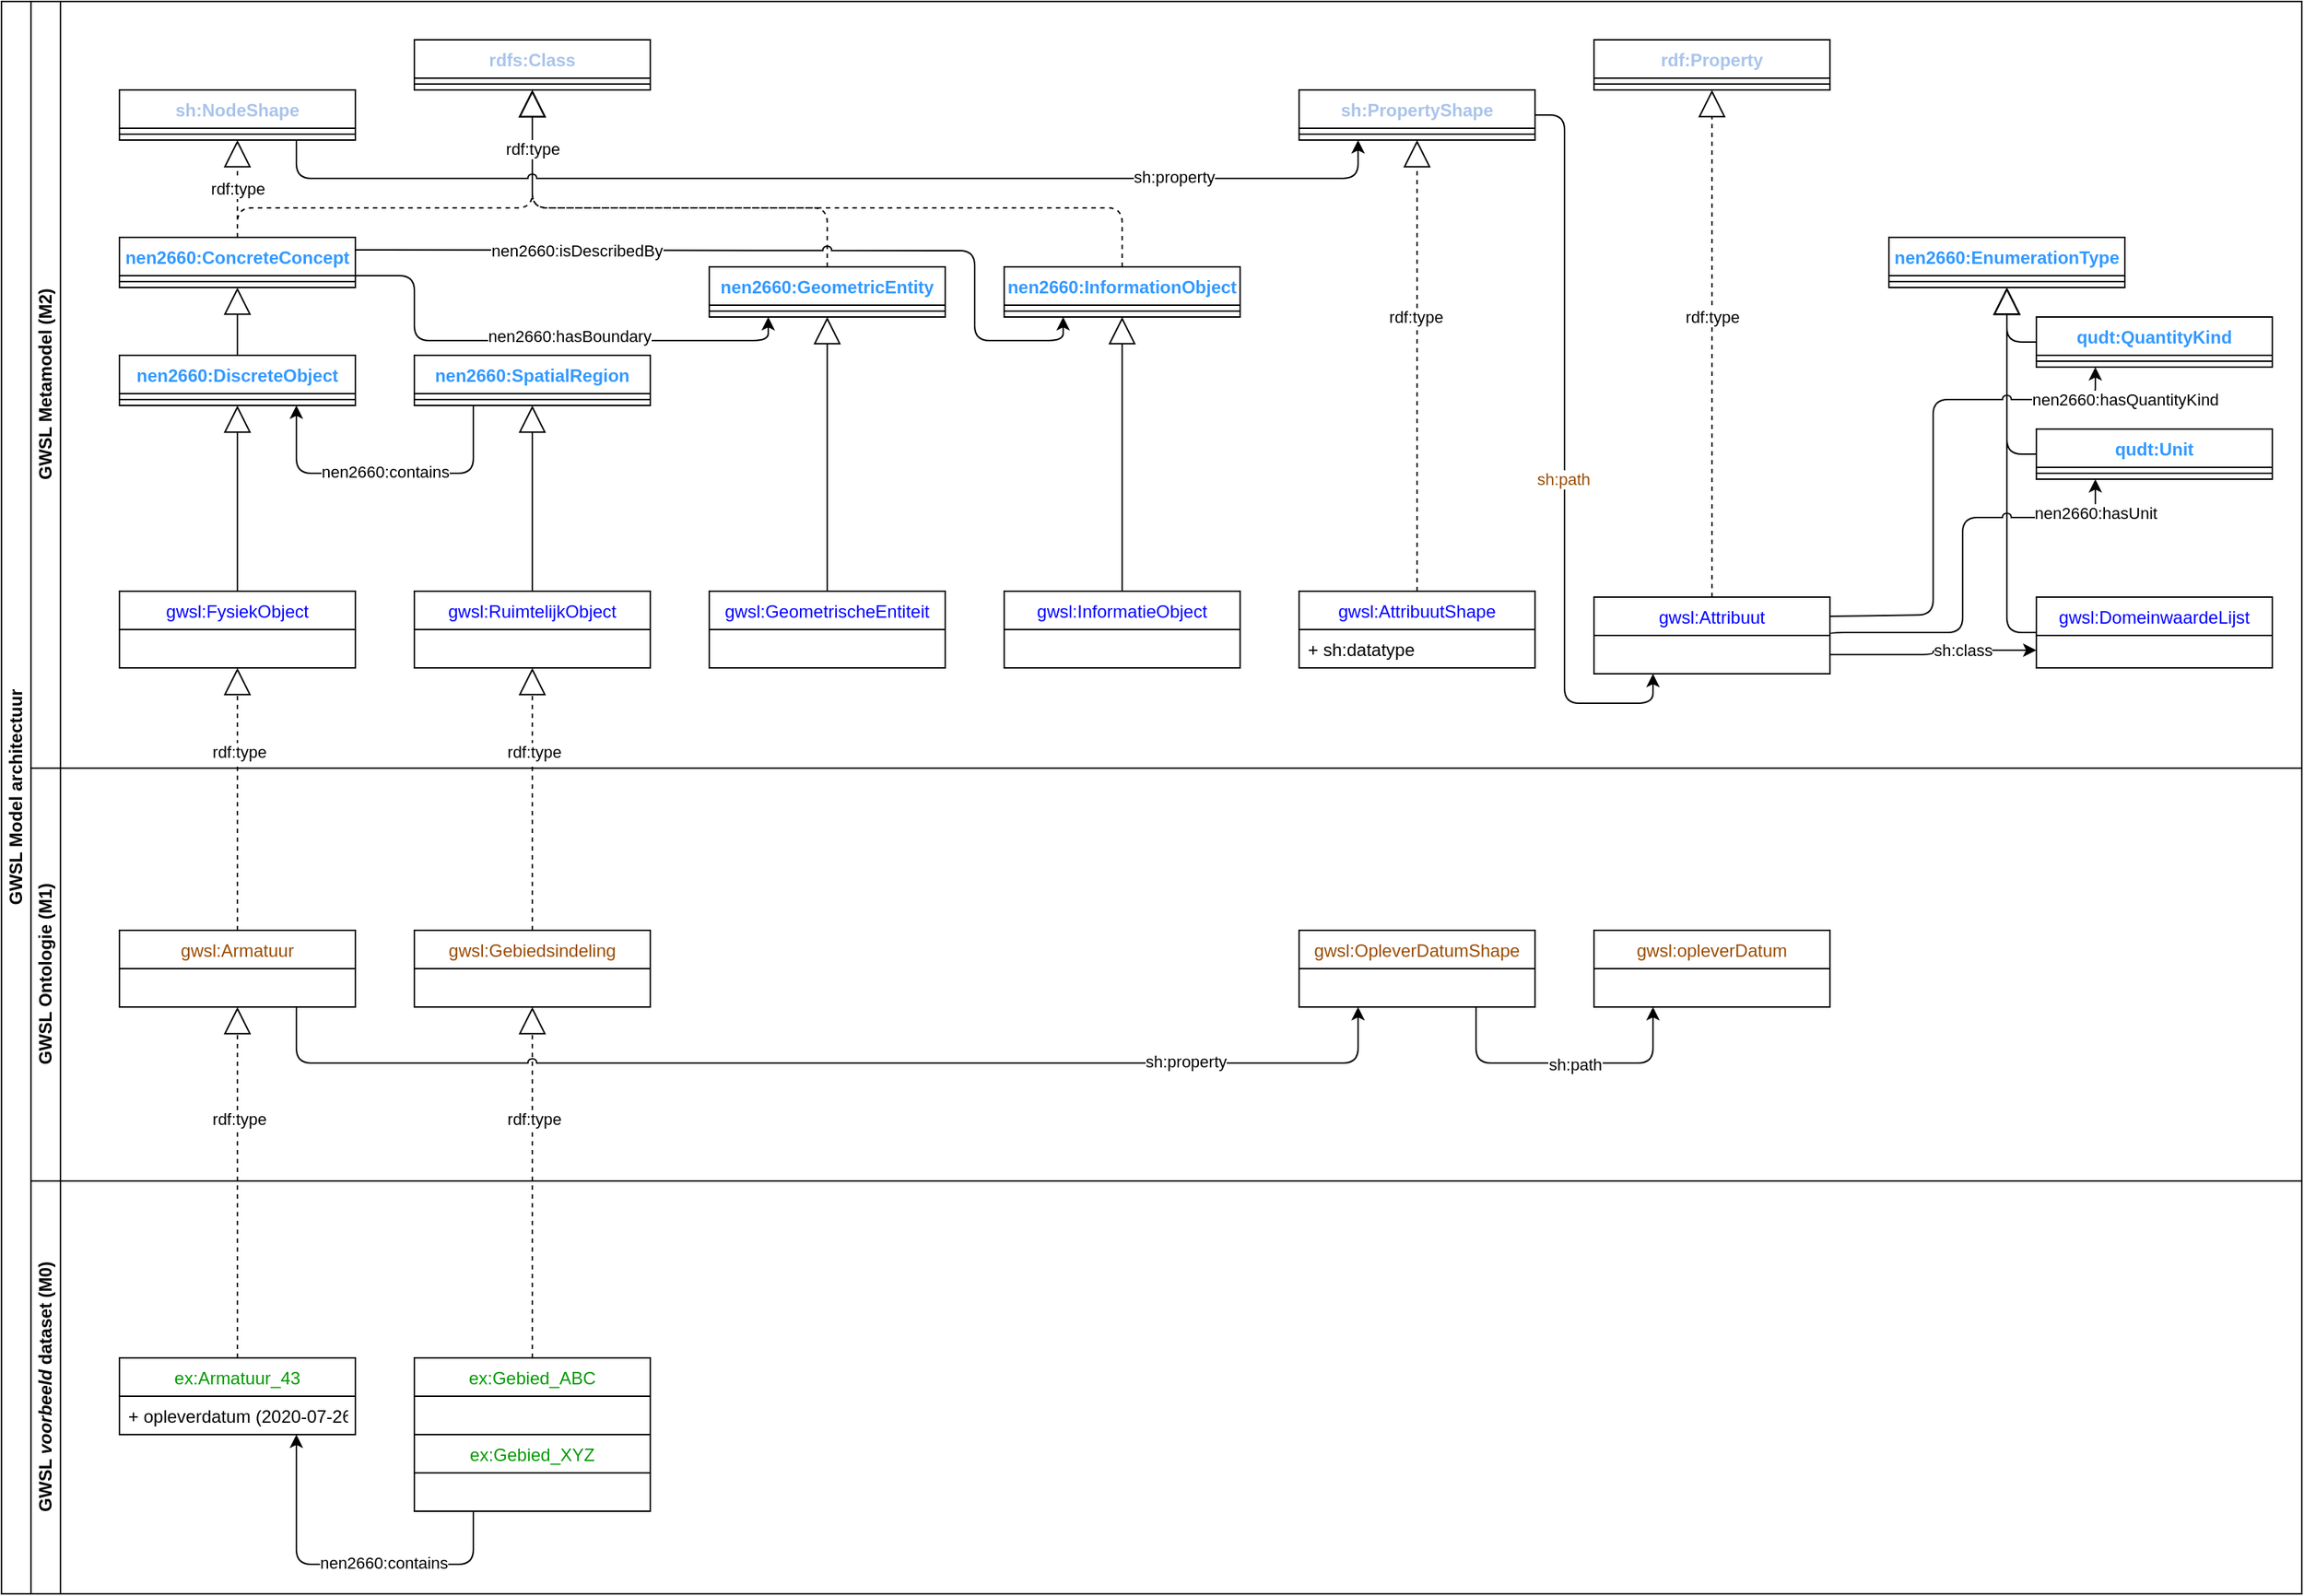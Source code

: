 <mxfile version="14.9.2" type="github"><diagram id="prtHgNgQTEPvFCAcTncT" name="Page-1"><mxGraphModel dx="2171" dy="1181" grid="1" gridSize="10" guides="1" tooltips="1" connect="1" arrows="1" fold="1" page="1" pageScale="1" pageWidth="1654" pageHeight="1169" math="0" shadow="0"><root><mxCell id="0"/><mxCell id="1" parent="0"/><mxCell id="dNxyNK7c78bLwvsdeMH5-19" value="GWSL Model architectuur" style="swimlane;html=1;childLayout=stackLayout;resizeParent=1;resizeParentMax=0;horizontal=0;startSize=20;horizontalStack=0;" parent="1" vertex="1"><mxGeometry x="40" y="40" width="1560" height="1080" as="geometry"><mxRectangle x="120" y="120" width="30" height="50" as="alternateBounds"/></mxGeometry></mxCell><mxCell id="dNxyNK7c78bLwvsdeMH5-20" value="GWSL Metamodel (M2)" style="swimlane;html=1;startSize=20;horizontal=0;" parent="dNxyNK7c78bLwvsdeMH5-19" vertex="1"><mxGeometry x="20" width="1540" height="520" as="geometry"><mxRectangle x="20" width="1540" height="20" as="alternateBounds"/></mxGeometry></mxCell><mxCell id="ITeB4xRi5K-im_U4vZZ5-93" value="" style="endArrow=block;endSize=16;endFill=0;html=1;exitX=0.5;exitY=0;exitDx=0;exitDy=0;dashed=1;" edge="1" parent="dNxyNK7c78bLwvsdeMH5-20" source="ITeB4xRi5K-im_U4vZZ5-81"><mxGeometry width="160" relative="1" as="geometry"><mxPoint x="550" y="190" as="sourcePoint"/><mxPoint x="340" y="60" as="targetPoint"/><Array as="points"><mxPoint x="740" y="140"/><mxPoint x="340" y="140"/></Array></mxGeometry></mxCell><mxCell id="ITeB4xRi5K-im_U4vZZ5-92" value="" style="endArrow=block;endSize=16;endFill=0;html=1;entryX=0.5;entryY=1;entryDx=0;entryDy=0;exitX=0.5;exitY=0;exitDx=0;exitDy=0;dashed=1;" edge="1" parent="dNxyNK7c78bLwvsdeMH5-20" source="ITeB4xRi5K-im_U4vZZ5-16" target="ITeB4xRi5K-im_U4vZZ5-38"><mxGeometry width="160" relative="1" as="geometry"><mxPoint x="150" y="170" as="sourcePoint"/><mxPoint x="350" y="70" as="targetPoint"/><Array as="points"><mxPoint x="540" y="140"/><mxPoint x="340" y="140"/></Array></mxGeometry></mxCell><mxCell id="ITeB4xRi5K-im_U4vZZ5-11" value="gwsl:FysiekObject" style="swimlane;fontStyle=0;childLayout=stackLayout;horizontal=1;startSize=26;fillColor=none;horizontalStack=0;resizeParent=1;resizeParentMax=0;resizeLast=0;collapsible=1;marginBottom=0;fontColor=#0000FF;" vertex="1" parent="dNxyNK7c78bLwvsdeMH5-20"><mxGeometry x="60" y="400" width="160" height="52" as="geometry"/></mxCell><mxCell id="ITeB4xRi5K-im_U4vZZ5-13" value="" style="endArrow=block;endSize=16;endFill=0;html=1;entryX=0.5;entryY=1;entryDx=0;entryDy=0;" edge="1" parent="dNxyNK7c78bLwvsdeMH5-20" source="ITeB4xRi5K-im_U4vZZ5-11" target="ITeB4xRi5K-im_U4vZZ5-5"><mxGeometry width="160" relative="1" as="geometry"><mxPoint x="-145" y="400" as="sourcePoint"/><mxPoint x="15" y="400" as="targetPoint"/></mxGeometry></mxCell><mxCell id="ITeB4xRi5K-im_U4vZZ5-14" value="gwsl:RuimtelijkObject" style="swimlane;fontStyle=0;childLayout=stackLayout;horizontal=1;startSize=26;fillColor=none;horizontalStack=0;resizeParent=1;resizeParentMax=0;resizeLast=0;collapsible=1;marginBottom=0;fontColor=#0000FF;" vertex="1" parent="dNxyNK7c78bLwvsdeMH5-20"><mxGeometry x="260" y="400" width="160" height="52" as="geometry"/></mxCell><mxCell id="ITeB4xRi5K-im_U4vZZ5-15" value="" style="endArrow=block;endSize=16;endFill=0;html=1;exitX=0.5;exitY=0;exitDx=0;exitDy=0;" edge="1" parent="dNxyNK7c78bLwvsdeMH5-20" source="ITeB4xRi5K-im_U4vZZ5-14" target="ITeB4xRi5K-im_U4vZZ5-10"><mxGeometry width="160" relative="1" as="geometry"><mxPoint x="-35" y="360" as="sourcePoint"/><mxPoint x="-35" y="224" as="targetPoint"/></mxGeometry></mxCell><mxCell id="ITeB4xRi5K-im_U4vZZ5-18" value="nen2660:EnumerationType" style="swimlane;fontStyle=1;align=center;verticalAlign=top;childLayout=stackLayout;horizontal=1;startSize=26;horizontalStack=0;resizeParent=1;resizeParentMax=0;resizeLast=0;collapsible=1;marginBottom=0;fontColor=#3399FF;" vertex="1" parent="dNxyNK7c78bLwvsdeMH5-20"><mxGeometry x="1260" y="160" width="160" height="34" as="geometry"/></mxCell><mxCell id="ITeB4xRi5K-im_U4vZZ5-19" value="" style="line;strokeWidth=1;fillColor=none;align=left;verticalAlign=middle;spacingTop=-1;spacingLeft=3;spacingRight=3;rotatable=0;labelPosition=right;points=[];portConstraint=eastwest;" vertex="1" parent="ITeB4xRi5K-im_U4vZZ5-18"><mxGeometry y="26" width="160" height="8" as="geometry"/></mxCell><mxCell id="ITeB4xRi5K-im_U4vZZ5-20" value="qudt:QuantityKind" style="swimlane;fontStyle=1;align=center;verticalAlign=top;childLayout=stackLayout;horizontal=1;startSize=26;horizontalStack=0;resizeParent=1;resizeParentMax=0;resizeLast=0;collapsible=1;marginBottom=0;labelBackgroundColor=none;fontColor=#3399FF;" vertex="1" parent="dNxyNK7c78bLwvsdeMH5-20"><mxGeometry x="1360" y="214" width="160" height="34" as="geometry"/></mxCell><mxCell id="ITeB4xRi5K-im_U4vZZ5-21" value="" style="line;strokeWidth=1;fillColor=none;align=left;verticalAlign=middle;spacingTop=-1;spacingLeft=3;spacingRight=3;rotatable=0;labelPosition=right;points=[];portConstraint=eastwest;labelBackgroundColor=#FF9999;" vertex="1" parent="ITeB4xRi5K-im_U4vZZ5-20"><mxGeometry y="26" width="160" height="8" as="geometry"/></mxCell><mxCell id="ITeB4xRi5K-im_U4vZZ5-22" value="qudt:Unit" style="swimlane;fontStyle=1;align=center;verticalAlign=top;childLayout=stackLayout;horizontal=1;startSize=26;horizontalStack=0;resizeParent=1;resizeParentMax=0;resizeLast=0;collapsible=1;marginBottom=0;labelBackgroundColor=none;fontColor=#3399FF;" vertex="1" parent="dNxyNK7c78bLwvsdeMH5-20"><mxGeometry x="1360" y="290" width="160" height="34" as="geometry"/></mxCell><mxCell id="ITeB4xRi5K-im_U4vZZ5-23" value="" style="line;strokeWidth=1;fillColor=none;align=left;verticalAlign=middle;spacingTop=-1;spacingLeft=3;spacingRight=3;rotatable=0;labelPosition=right;points=[];portConstraint=eastwest;labelBackgroundColor=#FF9999;" vertex="1" parent="ITeB4xRi5K-im_U4vZZ5-22"><mxGeometry y="26" width="160" height="8" as="geometry"/></mxCell><mxCell id="ITeB4xRi5K-im_U4vZZ5-103" style="edgeStyle=orthogonalEdgeStyle;rounded=1;jumpStyle=arc;orthogonalLoop=1;jettySize=auto;html=1;exitX=1;exitY=0.75;exitDx=0;exitDy=0;entryX=0;entryY=0.75;entryDx=0;entryDy=0;" edge="1" parent="dNxyNK7c78bLwvsdeMH5-20" source="ITeB4xRi5K-im_U4vZZ5-24" target="ITeB4xRi5K-im_U4vZZ5-101"><mxGeometry relative="1" as="geometry"/></mxCell><mxCell id="ITeB4xRi5K-im_U4vZZ5-104" value="sh:class" style="edgeLabel;html=1;align=center;verticalAlign=middle;resizable=0;points=[];" vertex="1" connectable="0" parent="ITeB4xRi5K-im_U4vZZ5-103"><mxGeometry x="0.514" relative="1" as="geometry"><mxPoint x="-16" as="offset"/></mxGeometry></mxCell><mxCell id="ITeB4xRi5K-im_U4vZZ5-24" value="gwsl:Attribuut" style="swimlane;fontStyle=0;childLayout=stackLayout;horizontal=1;startSize=26;horizontalStack=0;resizeParent=1;resizeParentMax=0;resizeLast=0;collapsible=1;marginBottom=0;strokeColor=#050302;fillColor=#FFFFFF;fontColor=#0000FF;" vertex="1" parent="dNxyNK7c78bLwvsdeMH5-20"><mxGeometry x="1060" y="404" width="160" height="52" as="geometry"/></mxCell><mxCell id="ITeB4xRi5K-im_U4vZZ5-25" value="rdf:Property" style="swimlane;fontStyle=1;align=center;verticalAlign=top;childLayout=stackLayout;horizontal=1;startSize=26;horizontalStack=0;resizeParent=1;resizeParentMax=0;resizeLast=0;collapsible=1;marginBottom=0;strokeColor=#050302;fillColor=#FFFFFF;labelBackgroundColor=none;labelBorderColor=none;fontColor=#A9C4EB;" vertex="1" parent="dNxyNK7c78bLwvsdeMH5-20"><mxGeometry x="1060" y="26" width="160" height="34" as="geometry"/></mxCell><mxCell id="ITeB4xRi5K-im_U4vZZ5-26" value="" style="line;strokeWidth=1;fillColor=none;align=left;verticalAlign=middle;spacingTop=-1;spacingLeft=3;spacingRight=3;rotatable=0;labelPosition=right;points=[];portConstraint=eastwest;" vertex="1" parent="ITeB4xRi5K-im_U4vZZ5-25"><mxGeometry y="26" width="160" height="8" as="geometry"/></mxCell><mxCell id="ITeB4xRi5K-im_U4vZZ5-27" value="" style="endArrow=block;endSize=16;endFill=0;html=1;entryX=0.5;entryY=1;entryDx=0;entryDy=0;exitX=0.5;exitY=0;exitDx=0;exitDy=0;dashed=1;" edge="1" parent="dNxyNK7c78bLwvsdeMH5-20" source="ITeB4xRi5K-im_U4vZZ5-24" target="ITeB4xRi5K-im_U4vZZ5-25"><mxGeometry x="-0.565" width="160" relative="1" as="geometry"><mxPoint x="705" y="68" as="sourcePoint"/><mxPoint x="705" y="-68" as="targetPoint"/><mxPoint as="offset"/></mxGeometry></mxCell><mxCell id="ITeB4xRi5K-im_U4vZZ5-91" value="rdf:type" style="edgeLabel;html=1;align=center;verticalAlign=middle;resizable=0;points=[];" vertex="1" connectable="0" parent="ITeB4xRi5K-im_U4vZZ5-27"><mxGeometry x="0.123" y="3" relative="1" as="geometry"><mxPoint x="3" y="3" as="offset"/></mxGeometry></mxCell><mxCell id="ITeB4xRi5K-im_U4vZZ5-30" value="gwsl:GeometrischeEntiteit" style="swimlane;fontStyle=0;childLayout=stackLayout;horizontal=1;startSize=26;fillColor=none;horizontalStack=0;resizeParent=1;resizeParentMax=0;resizeLast=0;collapsible=1;marginBottom=0;fontColor=#0000FF;" vertex="1" parent="dNxyNK7c78bLwvsdeMH5-20"><mxGeometry x="460" y="400" width="160" height="52" as="geometry"/></mxCell><mxCell id="ITeB4xRi5K-im_U4vZZ5-31" value="" style="endArrow=block;endSize=16;endFill=0;html=1;exitX=0.5;exitY=0;exitDx=0;exitDy=0;" edge="1" parent="dNxyNK7c78bLwvsdeMH5-20" source="ITeB4xRi5K-im_U4vZZ5-30" target="ITeB4xRi5K-im_U4vZZ5-17"><mxGeometry width="160" relative="1" as="geometry"><mxPoint x="434.41" y="350" as="sourcePoint"/><mxPoint x="434.41" y="214" as="targetPoint"/></mxGeometry></mxCell><mxCell id="ITeB4xRi5K-im_U4vZZ5-40" value="sh:NodeShape" style="swimlane;fontStyle=1;align=center;verticalAlign=top;childLayout=stackLayout;horizontal=1;startSize=26;horizontalStack=0;resizeParent=1;resizeParentMax=0;resizeLast=0;collapsible=1;marginBottom=0;labelBackgroundColor=none;labelBorderColor=none;fontColor=#A9C4EB;" vertex="1" parent="dNxyNK7c78bLwvsdeMH5-20"><mxGeometry x="60" y="60" width="160" height="34" as="geometry"/></mxCell><mxCell id="ITeB4xRi5K-im_U4vZZ5-41" value="" style="line;strokeWidth=1;fillColor=none;align=left;verticalAlign=middle;spacingTop=-1;spacingLeft=3;spacingRight=3;rotatable=0;labelPosition=right;points=[];portConstraint=eastwest;" vertex="1" parent="ITeB4xRi5K-im_U4vZZ5-40"><mxGeometry y="26" width="160" height="8" as="geometry"/></mxCell><mxCell id="ITeB4xRi5K-im_U4vZZ5-45" value="" style="endArrow=block;endSize=16;endFill=0;html=1;entryX=0.5;entryY=1;entryDx=0;entryDy=0;exitX=0;exitY=0.5;exitDx=0;exitDy=0;" edge="1" parent="dNxyNK7c78bLwvsdeMH5-20" source="ITeB4xRi5K-im_U4vZZ5-22" target="ITeB4xRi5K-im_U4vZZ5-18"><mxGeometry width="160" relative="1" as="geometry"><mxPoint x="290" y="250" as="sourcePoint"/><mxPoint x="290" y="204.0" as="targetPoint"/><Array as="points"><mxPoint x="1340" y="307"/><mxPoint x="1340" y="220"/></Array></mxGeometry></mxCell><mxCell id="ITeB4xRi5K-im_U4vZZ5-46" value="" style="endArrow=block;endSize=16;endFill=0;html=1;entryX=0.5;entryY=1;entryDx=0;entryDy=0;exitX=0;exitY=0.5;exitDx=0;exitDy=0;" edge="1" parent="dNxyNK7c78bLwvsdeMH5-20" source="ITeB4xRi5K-im_U4vZZ5-20" target="ITeB4xRi5K-im_U4vZZ5-18"><mxGeometry width="160" relative="1" as="geometry"><mxPoint x="1300" y="270" as="sourcePoint"/><mxPoint x="1350" y="204.0" as="targetPoint"/><Array as="points"><mxPoint x="1340" y="231"/></Array></mxGeometry></mxCell><mxCell id="ITeB4xRi5K-im_U4vZZ5-106" style="edgeStyle=orthogonalEdgeStyle;rounded=1;jumpStyle=arc;orthogonalLoop=1;jettySize=auto;html=1;entryX=0.25;entryY=1;entryDx=0;entryDy=0;fontColor=#994C00;" edge="1" parent="dNxyNK7c78bLwvsdeMH5-20" source="ITeB4xRi5K-im_U4vZZ5-79" target="ITeB4xRi5K-im_U4vZZ5-24"><mxGeometry relative="1" as="geometry"/></mxCell><mxCell id="ITeB4xRi5K-im_U4vZZ5-107" value="sh:path" style="edgeLabel;html=1;align=center;verticalAlign=middle;resizable=0;points=[];fontColor=#994C00;" vertex="1" connectable="0" parent="ITeB4xRi5K-im_U4vZZ5-106"><mxGeometry x="0.071" y="-1" relative="1" as="geometry"><mxPoint as="offset"/></mxGeometry></mxCell><mxCell id="ITeB4xRi5K-im_U4vZZ5-79" value="sh:PropertyShape" style="swimlane;fontStyle=1;align=center;verticalAlign=top;childLayout=stackLayout;horizontal=1;startSize=26;horizontalStack=0;resizeParent=1;resizeParentMax=0;resizeLast=0;collapsible=1;marginBottom=0;strokeColor=#050302;fillColor=#FFFFFF;labelBackgroundColor=none;labelBorderColor=none;fontColor=#A9C4EB;" vertex="1" parent="dNxyNK7c78bLwvsdeMH5-20"><mxGeometry x="860" y="60" width="160" height="34" as="geometry"/></mxCell><mxCell id="ITeB4xRi5K-im_U4vZZ5-80" value="" style="line;strokeWidth=1;fillColor=none;align=left;verticalAlign=middle;spacingTop=-1;spacingLeft=3;spacingRight=3;rotatable=0;labelPosition=right;points=[];portConstraint=eastwest;" vertex="1" parent="ITeB4xRi5K-im_U4vZZ5-79"><mxGeometry y="26" width="160" height="8" as="geometry"/></mxCell><mxCell id="ITeB4xRi5K-im_U4vZZ5-88" value="gwsl:AttribuutShape" style="swimlane;fontStyle=0;childLayout=stackLayout;horizontal=1;startSize=26;fillColor=none;horizontalStack=0;resizeParent=1;resizeParentMax=0;resizeLast=0;collapsible=1;marginBottom=0;fontColor=#0000FF;" vertex="1" parent="dNxyNK7c78bLwvsdeMH5-20"><mxGeometry x="860" y="400" width="160" height="52" as="geometry"/></mxCell><mxCell id="ITeB4xRi5K-im_U4vZZ5-142" value="+ sh:datatype" style="text;strokeColor=none;fillColor=none;align=left;verticalAlign=top;spacingLeft=4;spacingRight=4;overflow=hidden;rotatable=0;points=[[0,0.5],[1,0.5]];portConstraint=eastwest;" vertex="1" parent="ITeB4xRi5K-im_U4vZZ5-88"><mxGeometry y="26" width="160" height="26" as="geometry"/></mxCell><mxCell id="ITeB4xRi5K-im_U4vZZ5-5" value="nen2660:DiscreteObject" style="swimlane;fontStyle=1;align=center;verticalAlign=top;childLayout=stackLayout;horizontal=1;startSize=26;horizontalStack=0;resizeParent=1;resizeParentMax=0;resizeLast=0;collapsible=1;marginBottom=0;fontColor=#3399FF;" vertex="1" parent="dNxyNK7c78bLwvsdeMH5-20"><mxGeometry x="60" y="240" width="160" height="34" as="geometry"/></mxCell><mxCell id="ITeB4xRi5K-im_U4vZZ5-6" value="" style="line;strokeWidth=1;fillColor=none;align=left;verticalAlign=middle;spacingTop=-1;spacingLeft=3;spacingRight=3;rotatable=0;labelPosition=right;points=[];portConstraint=eastwest;" vertex="1" parent="ITeB4xRi5K-im_U4vZZ5-5"><mxGeometry y="26" width="160" height="8" as="geometry"/></mxCell><mxCell id="ITeB4xRi5K-im_U4vZZ5-9" value="nen2660:SpatialRegion" style="swimlane;fontStyle=1;align=center;verticalAlign=top;childLayout=stackLayout;horizontal=1;startSize=26;horizontalStack=0;resizeParent=1;resizeParentMax=0;resizeLast=0;collapsible=1;marginBottom=0;fontColor=#3399FF;" vertex="1" parent="dNxyNK7c78bLwvsdeMH5-20"><mxGeometry x="260" y="240" width="160" height="34" as="geometry"/></mxCell><mxCell id="ITeB4xRi5K-im_U4vZZ5-10" value="" style="line;strokeWidth=1;fillColor=none;align=left;verticalAlign=middle;spacingTop=-1;spacingLeft=3;spacingRight=3;rotatable=0;labelPosition=right;points=[];portConstraint=eastwest;fontColor=#3399FF;" vertex="1" parent="ITeB4xRi5K-im_U4vZZ5-9"><mxGeometry y="26" width="160" height="8" as="geometry"/></mxCell><mxCell id="ITeB4xRi5K-im_U4vZZ5-1" style="edgeStyle=orthogonalEdgeStyle;rounded=1;orthogonalLoop=1;jettySize=auto;html=1;entryX=0.25;entryY=1;entryDx=0;entryDy=0;startArrow=classic;startFill=1;endArrow=none;endFill=0;exitX=0.75;exitY=1;exitDx=0;exitDy=0;" edge="1" parent="dNxyNK7c78bLwvsdeMH5-20" source="ITeB4xRi5K-im_U4vZZ5-5" target="ITeB4xRi5K-im_U4vZZ5-9"><mxGeometry relative="1" as="geometry"><mxPoint x="220" y="297" as="sourcePoint"/><mxPoint x="300" y="297" as="targetPoint"/><Array as="points"><mxPoint x="180" y="320"/><mxPoint x="300" y="320"/></Array></mxGeometry></mxCell><mxCell id="ITeB4xRi5K-im_U4vZZ5-2" value="nen2660:contains" style="edgeLabel;html=1;align=center;verticalAlign=middle;resizable=0;points=[];" vertex="1" connectable="0" parent="ITeB4xRi5K-im_U4vZZ5-1"><mxGeometry x="0.211" y="-2" relative="1" as="geometry"><mxPoint x="-23" y="-3" as="offset"/></mxGeometry></mxCell><mxCell id="ITeB4xRi5K-im_U4vZZ5-16" value="nen2660:GeometricEntity" style="swimlane;fontStyle=1;align=center;verticalAlign=top;childLayout=stackLayout;horizontal=1;startSize=26;horizontalStack=0;resizeParent=1;resizeParentMax=0;resizeLast=0;collapsible=1;marginBottom=0;fontColor=#3399FF;" vertex="1" parent="dNxyNK7c78bLwvsdeMH5-20"><mxGeometry x="460" y="180" width="160" height="34" as="geometry"/></mxCell><mxCell id="ITeB4xRi5K-im_U4vZZ5-17" value="" style="line;strokeWidth=1;fillColor=none;align=left;verticalAlign=middle;spacingTop=-1;spacingLeft=3;spacingRight=3;rotatable=0;labelPosition=right;points=[];portConstraint=eastwest;" vertex="1" parent="ITeB4xRi5K-im_U4vZZ5-16"><mxGeometry y="26" width="160" height="8" as="geometry"/></mxCell><mxCell id="ITeB4xRi5K-im_U4vZZ5-81" value="nen2660:InformationObject" style="swimlane;fontStyle=1;align=center;verticalAlign=top;childLayout=stackLayout;horizontal=1;startSize=26;horizontalStack=0;resizeParent=1;resizeParentMax=0;resizeLast=0;collapsible=1;marginBottom=0;fontColor=#3399FF;" vertex="1" parent="dNxyNK7c78bLwvsdeMH5-20"><mxGeometry x="660" y="180" width="160" height="34" as="geometry"/></mxCell><mxCell id="ITeB4xRi5K-im_U4vZZ5-82" value="" style="line;strokeWidth=1;fillColor=none;align=left;verticalAlign=middle;spacingTop=-1;spacingLeft=3;spacingRight=3;rotatable=0;labelPosition=right;points=[];portConstraint=eastwest;" vertex="1" parent="ITeB4xRi5K-im_U4vZZ5-81"><mxGeometry y="26" width="160" height="8" as="geometry"/></mxCell><mxCell id="ITeB4xRi5K-im_U4vZZ5-34" value="nen2660:ConcreteConcept" style="swimlane;fontStyle=1;align=center;verticalAlign=top;childLayout=stackLayout;horizontal=1;startSize=26;horizontalStack=0;resizeParent=1;resizeParentMax=0;resizeLast=0;collapsible=1;marginBottom=0;fontColor=#3399FF;" vertex="1" parent="dNxyNK7c78bLwvsdeMH5-20"><mxGeometry x="60" y="160" width="160" height="34" as="geometry"/></mxCell><mxCell id="ITeB4xRi5K-im_U4vZZ5-35" value="" style="line;strokeWidth=1;fillColor=none;align=left;verticalAlign=middle;spacingTop=-1;spacingLeft=3;spacingRight=3;rotatable=0;labelPosition=right;points=[];portConstraint=eastwest;" vertex="1" parent="ITeB4xRi5K-im_U4vZZ5-34"><mxGeometry y="26" width="160" height="8" as="geometry"/></mxCell><mxCell id="ITeB4xRi5K-im_U4vZZ5-36" value="" style="endArrow=block;endSize=16;endFill=0;html=1;entryX=0.5;entryY=1;entryDx=0;entryDy=0;exitX=0.5;exitY=0;exitDx=0;exitDy=0;" edge="1" parent="dNxyNK7c78bLwvsdeMH5-20" source="ITeB4xRi5K-im_U4vZZ5-5" target="ITeB4xRi5K-im_U4vZZ5-34"><mxGeometry width="160" relative="1" as="geometry"><mxPoint x="140" y="290" as="sourcePoint"/><mxPoint x="150" y="324.0" as="targetPoint"/></mxGeometry></mxCell><mxCell id="ITeB4xRi5K-im_U4vZZ5-7" style="edgeStyle=orthogonalEdgeStyle;rounded=1;orthogonalLoop=1;jettySize=auto;html=1;startArrow=none;startFill=0;endArrow=classic;endFill=1;entryX=0.25;entryY=1;entryDx=0;entryDy=0;" edge="1" parent="dNxyNK7c78bLwvsdeMH5-20" target="ITeB4xRi5K-im_U4vZZ5-16"><mxGeometry relative="1" as="geometry"><mxPoint x="220" y="186" as="sourcePoint"/><mxPoint x="470" y="210" as="targetPoint"/><Array as="points"><mxPoint x="260" y="186"/><mxPoint x="260" y="230"/><mxPoint x="500" y="230"/></Array></mxGeometry></mxCell><mxCell id="ITeB4xRi5K-im_U4vZZ5-8" value="nen2660:hasBoundary" style="edgeLabel;html=1;align=center;verticalAlign=middle;resizable=0;points=[];" vertex="1" connectable="0" parent="ITeB4xRi5K-im_U4vZZ5-7"><mxGeometry x="-0.138" y="-3" relative="1" as="geometry"><mxPoint x="42" y="-6" as="offset"/></mxGeometry></mxCell><mxCell id="ITeB4xRi5K-im_U4vZZ5-44" value="rdf:type" style="endArrow=block;endSize=16;endFill=0;html=1;entryX=0.5;entryY=1;entryDx=0;entryDy=0;exitX=0.5;exitY=0;exitDx=0;exitDy=0;dashed=1;" edge="1" parent="dNxyNK7c78bLwvsdeMH5-20" source="ITeB4xRi5K-im_U4vZZ5-34" target="ITeB4xRi5K-im_U4vZZ5-40"><mxGeometry width="160" relative="1" as="geometry"><mxPoint x="150" y="130" as="sourcePoint"/><mxPoint x="150" y="64.0" as="targetPoint"/></mxGeometry></mxCell><mxCell id="ITeB4xRi5K-im_U4vZZ5-83" style="edgeStyle=orthogonalEdgeStyle;rounded=1;orthogonalLoop=1;jettySize=auto;html=1;exitX=1;exitY=0.25;exitDx=0;exitDy=0;entryX=0.25;entryY=1;entryDx=0;entryDy=0;startArrow=none;startFill=0;endArrow=classic;endFill=1;jumpStyle=arc;" edge="1" parent="dNxyNK7c78bLwvsdeMH5-20" source="ITeB4xRi5K-im_U4vZZ5-34" target="ITeB4xRi5K-im_U4vZZ5-81"><mxGeometry relative="1" as="geometry"><mxPoint x="230" y="187" as="sourcePoint"/><mxPoint x="550" y="187" as="targetPoint"/><Array as="points"><mxPoint x="240" y="169"/><mxPoint x="640" y="169"/><mxPoint x="640" y="230"/><mxPoint x="700" y="230"/></Array></mxGeometry></mxCell><mxCell id="ITeB4xRi5K-im_U4vZZ5-84" value="nen2660:isDescribedBy" style="edgeLabel;html=1;align=center;verticalAlign=middle;resizable=0;points=[];" vertex="1" connectable="0" parent="ITeB4xRi5K-im_U4vZZ5-83"><mxGeometry x="-0.138" y="-3" relative="1" as="geometry"><mxPoint x="-90" y="-3" as="offset"/></mxGeometry></mxCell><mxCell id="ITeB4xRi5K-im_U4vZZ5-38" value="rdfs:Class" style="swimlane;fontStyle=1;align=center;verticalAlign=top;childLayout=stackLayout;horizontal=1;startSize=26;horizontalStack=0;resizeParent=1;resizeParentMax=0;resizeLast=0;collapsible=1;marginBottom=0;labelBackgroundColor=none;labelBorderColor=none;fontColor=#A9C4EB;" vertex="1" parent="dNxyNK7c78bLwvsdeMH5-20"><mxGeometry x="260" y="26" width="160" height="34" as="geometry"/></mxCell><mxCell id="ITeB4xRi5K-im_U4vZZ5-39" value="" style="line;strokeWidth=1;fillColor=none;align=left;verticalAlign=middle;spacingTop=-1;spacingLeft=3;spacingRight=3;rotatable=0;labelPosition=right;points=[];portConstraint=eastwest;" vertex="1" parent="ITeB4xRi5K-im_U4vZZ5-38"><mxGeometry y="26" width="160" height="8" as="geometry"/></mxCell><mxCell id="ITeB4xRi5K-im_U4vZZ5-42" value="rdf:type" style="endArrow=block;endSize=16;endFill=0;html=1;exitX=0.5;exitY=0;exitDx=0;exitDy=0;dashed=1;" edge="1" parent="dNxyNK7c78bLwvsdeMH5-20" source="ITeB4xRi5K-im_U4vZZ5-34"><mxGeometry x="0.733" width="160" relative="1" as="geometry"><mxPoint x="150" y="210" as="sourcePoint"/><mxPoint x="340" y="60" as="targetPoint"/><Array as="points"><mxPoint x="140" y="140"/><mxPoint x="340" y="140"/></Array><mxPoint as="offset"/></mxGeometry></mxCell><mxCell id="ITeB4xRi5K-im_U4vZZ5-89" value="" style="endArrow=block;endSize=16;endFill=0;html=1;exitX=0.5;exitY=0;exitDx=0;exitDy=0;entryX=0.5;entryY=1;entryDx=0;entryDy=0;dashed=1;" edge="1" parent="dNxyNK7c78bLwvsdeMH5-20" source="ITeB4xRi5K-im_U4vZZ5-88" target="ITeB4xRi5K-im_U4vZZ5-79"><mxGeometry width="160" relative="1" as="geometry"><mxPoint x="750" y="410" as="sourcePoint"/><mxPoint x="750" y="224" as="targetPoint"/></mxGeometry></mxCell><mxCell id="ITeB4xRi5K-im_U4vZZ5-90" value="rdf:type" style="edgeLabel;html=1;align=center;verticalAlign=middle;resizable=0;points=[];" vertex="1" connectable="0" parent="ITeB4xRi5K-im_U4vZZ5-89"><mxGeometry x="0.22" y="1" relative="1" as="geometry"><mxPoint as="offset"/></mxGeometry></mxCell><mxCell id="ITeB4xRi5K-im_U4vZZ5-86" value="gwsl:InformatieObject" style="swimlane;fontStyle=0;childLayout=stackLayout;horizontal=1;startSize=26;fillColor=none;horizontalStack=0;resizeParent=1;resizeParentMax=0;resizeLast=0;collapsible=1;marginBottom=0;fontColor=#0000FF;" vertex="1" parent="dNxyNK7c78bLwvsdeMH5-20"><mxGeometry x="660" y="400" width="160" height="52" as="geometry"/></mxCell><mxCell id="ITeB4xRi5K-im_U4vZZ5-87" value="" style="endArrow=block;endSize=16;endFill=0;html=1;exitX=0.5;exitY=0;exitDx=0;exitDy=0;entryX=0.5;entryY=1;entryDx=0;entryDy=0;" edge="1" parent="dNxyNK7c78bLwvsdeMH5-20" source="ITeB4xRi5K-im_U4vZZ5-86" target="ITeB4xRi5K-im_U4vZZ5-81"><mxGeometry width="160" relative="1" as="geometry"><mxPoint x="550" y="410" as="sourcePoint"/><mxPoint x="550" y="184.0" as="targetPoint"/></mxGeometry></mxCell><mxCell id="ITeB4xRi5K-im_U4vZZ5-101" value="gwsl:DomeinwaardeLijst" style="swimlane;fontStyle=0;childLayout=stackLayout;horizontal=1;startSize=26;horizontalStack=0;resizeParent=1;resizeParentMax=0;resizeLast=0;collapsible=1;marginBottom=0;strokeColor=#050302;fillColor=#FFFFFF;fontColor=#0000FF;" vertex="1" parent="dNxyNK7c78bLwvsdeMH5-20"><mxGeometry x="1360" y="404" width="160" height="48" as="geometry"/></mxCell><mxCell id="ITeB4xRi5K-im_U4vZZ5-102" value="" style="endArrow=block;endSize=16;endFill=0;html=1;entryX=0.5;entryY=1;entryDx=0;entryDy=0;exitX=0;exitY=0.5;exitDx=0;exitDy=0;" edge="1" parent="dNxyNK7c78bLwvsdeMH5-20" source="ITeB4xRi5K-im_U4vZZ5-101" target="ITeB4xRi5K-im_U4vZZ5-18"><mxGeometry width="160" relative="1" as="geometry"><mxPoint x="1370" y="347" as="sourcePoint"/><mxPoint x="1350" y="204" as="targetPoint"/><Array as="points"><mxPoint x="1340" y="428"/></Array></mxGeometry></mxCell><mxCell id="ITeB4xRi5K-im_U4vZZ5-32" value="nen2660:hasQuantityKind" style="edgeStyle=orthogonalEdgeStyle;rounded=1;orthogonalLoop=1;jettySize=auto;html=1;entryX=0.25;entryY=1;entryDx=0;entryDy=0;fillColor=#f8cecc;jumpStyle=arc;strokeColor=#0A0504;exitX=1;exitY=0.25;exitDx=0;exitDy=0;" edge="1" parent="dNxyNK7c78bLwvsdeMH5-20" source="ITeB4xRi5K-im_U4vZZ5-24" target="ITeB4xRi5K-im_U4vZZ5-20"><mxGeometry x="0.874" y="-20" relative="1" as="geometry"><mxPoint x="1335" y="296" as="sourcePoint"/><mxPoint x="1710" y="404" as="targetPoint"/><Array as="points"><mxPoint x="1290" y="416"/><mxPoint x="1290" y="270"/><mxPoint x="1400" y="270"/></Array><mxPoint as="offset"/></mxGeometry></mxCell><mxCell id="ITeB4xRi5K-im_U4vZZ5-28" value="nen2660:hasUnit" style="edgeStyle=orthogonalEdgeStyle;rounded=1;orthogonalLoop=1;jettySize=auto;html=1;entryX=0.25;entryY=1;entryDx=0;entryDy=0;fillColor=#f8cecc;jumpStyle=arc;strokeColor=#0A0504;exitX=1;exitY=0.5;exitDx=0;exitDy=0;" edge="1" parent="dNxyNK7c78bLwvsdeMH5-20" source="ITeB4xRi5K-im_U4vZZ5-24" target="ITeB4xRi5K-im_U4vZZ5-22"><mxGeometry x="0.843" relative="1" as="geometry"><mxPoint x="1325" y="334" as="sourcePoint"/><mxPoint x="1445" y="328" as="targetPoint"/><Array as="points"><mxPoint x="1310" y="428"/><mxPoint x="1310" y="350"/><mxPoint x="1400" y="350"/></Array><mxPoint as="offset"/></mxGeometry></mxCell><mxCell id="ITeB4xRi5K-im_U4vZZ5-95" value="" style="endArrow=classic;html=1;exitX=0.75;exitY=1;exitDx=0;exitDy=0;entryX=0.25;entryY=1;entryDx=0;entryDy=0;jumpStyle=arc;" edge="1" parent="dNxyNK7c78bLwvsdeMH5-20" source="ITeB4xRi5K-im_U4vZZ5-40" target="ITeB4xRi5K-im_U4vZZ5-79"><mxGeometry width="50" height="50" relative="1" as="geometry"><mxPoint x="430" y="53" as="sourcePoint"/><mxPoint x="1070" y="53" as="targetPoint"/><Array as="points"><mxPoint x="180" y="120"/><mxPoint x="900" y="120"/></Array></mxGeometry></mxCell><mxCell id="ITeB4xRi5K-im_U4vZZ5-96" value="sh:property" style="edgeLabel;html=1;align=center;verticalAlign=middle;resizable=0;points=[];" vertex="1" connectable="0" parent="ITeB4xRi5K-im_U4vZZ5-95"><mxGeometry x="0.609" y="1" relative="1" as="geometry"><mxPoint as="offset"/></mxGeometry></mxCell><mxCell id="dNxyNK7c78bLwvsdeMH5-21" value="GWSL Ontologie (M1)" style="swimlane;html=1;startSize=20;horizontal=0;" parent="dNxyNK7c78bLwvsdeMH5-19" vertex="1"><mxGeometry x="20" y="520" width="1540" height="280" as="geometry"><mxRectangle x="20" y="520" width="1540" height="20" as="alternateBounds"/></mxGeometry></mxCell><mxCell id="ITeB4xRi5K-im_U4vZZ5-110" value="gwsl:Armatuur" style="swimlane;fontStyle=0;childLayout=stackLayout;horizontal=1;startSize=26;fillColor=none;horizontalStack=0;resizeParent=1;resizeParentMax=0;resizeLast=0;collapsible=1;marginBottom=0;fontColor=#994C00;" vertex="1" parent="dNxyNK7c78bLwvsdeMH5-21"><mxGeometry x="60" y="110" width="160" height="52" as="geometry"/></mxCell><mxCell id="ITeB4xRi5K-im_U4vZZ5-116" value="gwsl:Gebiedsindeling" style="swimlane;fontStyle=0;childLayout=stackLayout;horizontal=1;startSize=26;fillColor=none;horizontalStack=0;resizeParent=1;resizeParentMax=0;resizeLast=0;collapsible=1;marginBottom=0;fontColor=#994C00;" vertex="1" parent="dNxyNK7c78bLwvsdeMH5-21"><mxGeometry x="260" y="110" width="160" height="52" as="geometry"/></mxCell><mxCell id="ITeB4xRi5K-im_U4vZZ5-131" value="gwsl:opleverDatum" style="swimlane;fontStyle=0;childLayout=stackLayout;horizontal=1;startSize=26;fillColor=none;horizontalStack=0;resizeParent=1;resizeParentMax=0;resizeLast=0;collapsible=1;marginBottom=0;fontColor=#994C00;" vertex="1" parent="dNxyNK7c78bLwvsdeMH5-21"><mxGeometry x="1060" y="110" width="160" height="52" as="geometry"/></mxCell><mxCell id="dNxyNK7c78bLwvsdeMH5-22" value="GWSL &lt;i&gt;voorbeeld&lt;/i&gt; dataset (M0)" style="swimlane;html=1;startSize=20;horizontal=0;" parent="dNxyNK7c78bLwvsdeMH5-19" vertex="1"><mxGeometry x="20" y="800" width="1540" height="280" as="geometry"><mxRectangle x="20" y="800" width="1540" height="20" as="alternateBounds"/></mxGeometry></mxCell><mxCell id="ITeB4xRi5K-im_U4vZZ5-105" value="ex:Armatuur_43" style="swimlane;fontStyle=0;childLayout=stackLayout;horizontal=1;startSize=26;fillColor=none;horizontalStack=0;resizeParent=1;resizeParentMax=0;resizeLast=0;collapsible=1;marginBottom=0;fontColor=#009900;" vertex="1" parent="dNxyNK7c78bLwvsdeMH5-22"><mxGeometry x="60" y="120" width="160" height="52" as="geometry"/></mxCell><mxCell id="ITeB4xRi5K-im_U4vZZ5-141" value="+ opleverdatum (2020-07-26)" style="text;strokeColor=none;fillColor=none;align=left;verticalAlign=top;spacingLeft=4;spacingRight=4;overflow=hidden;rotatable=0;points=[[0,0.5],[1,0.5]];portConstraint=eastwest;" vertex="1" parent="ITeB4xRi5K-im_U4vZZ5-105"><mxGeometry y="26" width="160" height="26" as="geometry"/></mxCell><mxCell id="ITeB4xRi5K-im_U4vZZ5-114" value="ex:Gebied_ABC" style="swimlane;fontStyle=0;childLayout=stackLayout;horizontal=1;startSize=26;fillColor=none;horizontalStack=0;resizeParent=1;resizeParentMax=0;resizeLast=0;collapsible=1;marginBottom=0;fontColor=#009900;" vertex="1" parent="dNxyNK7c78bLwvsdeMH5-22"><mxGeometry x="260" y="120" width="160" height="52" as="geometry"/></mxCell><mxCell id="ITeB4xRi5K-im_U4vZZ5-115" value="ex:Gebied_XYZ" style="swimlane;fontStyle=0;childLayout=stackLayout;horizontal=1;startSize=26;fillColor=none;horizontalStack=0;resizeParent=1;resizeParentMax=0;resizeLast=0;collapsible=1;marginBottom=0;fontColor=#009900;" vertex="1" parent="dNxyNK7c78bLwvsdeMH5-22"><mxGeometry x="260" y="172" width="160" height="52" as="geometry"/></mxCell><mxCell id="ITeB4xRi5K-im_U4vZZ5-129" style="edgeStyle=orthogonalEdgeStyle;rounded=1;orthogonalLoop=1;jettySize=auto;html=1;entryX=0.25;entryY=1;entryDx=0;entryDy=0;startArrow=classic;startFill=1;endArrow=none;endFill=0;exitX=0.75;exitY=1;exitDx=0;exitDy=0;" edge="1" parent="dNxyNK7c78bLwvsdeMH5-22" source="ITeB4xRi5K-im_U4vZZ5-105" target="ITeB4xRi5K-im_U4vZZ5-115"><mxGeometry relative="1" as="geometry"><mxPoint x="170.0" y="233.95" as="sourcePoint"/><mxPoint x="290.0" y="233.95" as="targetPoint"/><Array as="points"><mxPoint x="180" y="260"/><mxPoint x="300" y="260"/></Array></mxGeometry></mxCell><mxCell id="ITeB4xRi5K-im_U4vZZ5-130" value="nen2660:contains" style="edgeLabel;html=1;align=center;verticalAlign=middle;resizable=0;points=[];" vertex="1" connectable="0" parent="ITeB4xRi5K-im_U4vZZ5-129"><mxGeometry x="0.211" y="-2" relative="1" as="geometry"><mxPoint x="-1" y="-3" as="offset"/></mxGeometry></mxCell><mxCell id="ITeB4xRi5K-im_U4vZZ5-109" value="" style="endArrow=block;endSize=16;endFill=0;html=1;entryX=0.5;entryY=1;entryDx=0;entryDy=0;exitX=0.5;exitY=0;exitDx=0;exitDy=0;dashed=1;" edge="1" parent="dNxyNK7c78bLwvsdeMH5-19" source="ITeB4xRi5K-im_U4vZZ5-105" target="ITeB4xRi5K-im_U4vZZ5-110"><mxGeometry width="160" relative="1" as="geometry"><mxPoint x="170" y="410.0" as="sourcePoint"/><mxPoint x="170" y="284" as="targetPoint"/></mxGeometry></mxCell><mxCell id="ITeB4xRi5K-im_U4vZZ5-111" value="rdf:type" style="edgeLabel;html=1;align=center;verticalAlign=middle;resizable=0;points=[];" vertex="1" connectable="0" parent="ITeB4xRi5K-im_U4vZZ5-109"><mxGeometry x="0.363" y="-1" relative="1" as="geometry"><mxPoint as="offset"/></mxGeometry></mxCell><mxCell id="ITeB4xRi5K-im_U4vZZ5-112" value="" style="endArrow=block;endSize=16;endFill=0;html=1;entryX=0.5;entryY=1;entryDx=0;entryDy=0;exitX=0.5;exitY=0;exitDx=0;exitDy=0;dashed=1;" edge="1" parent="dNxyNK7c78bLwvsdeMH5-19" source="ITeB4xRi5K-im_U4vZZ5-110" target="ITeB4xRi5K-im_U4vZZ5-11"><mxGeometry width="160" relative="1" as="geometry"><mxPoint x="170" y="930" as="sourcePoint"/><mxPoint x="170" y="632" as="targetPoint"/></mxGeometry></mxCell><mxCell id="ITeB4xRi5K-im_U4vZZ5-113" value="rdf:type" style="edgeLabel;html=1;align=center;verticalAlign=middle;resizable=0;points=[];" vertex="1" connectable="0" parent="ITeB4xRi5K-im_U4vZZ5-112"><mxGeometry x="0.363" y="-1" relative="1" as="geometry"><mxPoint as="offset"/></mxGeometry></mxCell><mxCell id="ITeB4xRi5K-im_U4vZZ5-117" value="" style="endArrow=block;endSize=16;endFill=0;html=1;entryX=0.5;entryY=1;entryDx=0;entryDy=0;exitX=0.5;exitY=0;exitDx=0;exitDy=0;dashed=1;" edge="1" parent="dNxyNK7c78bLwvsdeMH5-19" source="ITeB4xRi5K-im_U4vZZ5-116" target="ITeB4xRi5K-im_U4vZZ5-14"><mxGeometry width="160" relative="1" as="geometry"><mxPoint x="170" y="640" as="sourcePoint"/><mxPoint x="170" y="462" as="targetPoint"/></mxGeometry></mxCell><mxCell id="ITeB4xRi5K-im_U4vZZ5-118" value="rdf:type" style="edgeLabel;html=1;align=center;verticalAlign=middle;resizable=0;points=[];" vertex="1" connectable="0" parent="ITeB4xRi5K-im_U4vZZ5-117"><mxGeometry x="0.363" y="-1" relative="1" as="geometry"><mxPoint as="offset"/></mxGeometry></mxCell><mxCell id="ITeB4xRi5K-im_U4vZZ5-119" value="" style="endArrow=block;endSize=16;endFill=0;html=1;entryX=0.5;entryY=1;entryDx=0;entryDy=0;exitX=0.5;exitY=0;exitDx=0;exitDy=0;dashed=1;" edge="1" parent="dNxyNK7c78bLwvsdeMH5-19" source="ITeB4xRi5K-im_U4vZZ5-114" target="ITeB4xRi5K-im_U4vZZ5-116"><mxGeometry width="160" relative="1" as="geometry"><mxPoint x="370" y="640" as="sourcePoint"/><mxPoint x="370" y="462" as="targetPoint"/></mxGeometry></mxCell><mxCell id="ITeB4xRi5K-im_U4vZZ5-120" value="rdf:type" style="edgeLabel;html=1;align=center;verticalAlign=middle;resizable=0;points=[];" vertex="1" connectable="0" parent="ITeB4xRi5K-im_U4vZZ5-119"><mxGeometry x="0.363" y="-1" relative="1" as="geometry"><mxPoint as="offset"/></mxGeometry></mxCell><mxCell id="ITeB4xRi5K-im_U4vZZ5-132" value="gwsl:OpleverDatumShape" style="swimlane;fontStyle=0;childLayout=stackLayout;horizontal=1;startSize=26;fillColor=none;horizontalStack=0;resizeParent=1;resizeParentMax=0;resizeLast=0;collapsible=1;marginBottom=0;fontColor=#994C00;" vertex="1" parent="1"><mxGeometry x="920" y="670" width="160" height="52" as="geometry"/></mxCell><mxCell id="ITeB4xRi5K-im_U4vZZ5-133" value="" style="endArrow=classic;html=1;exitX=0.75;exitY=1;exitDx=0;exitDy=0;entryX=0.25;entryY=1;entryDx=0;entryDy=0;jumpStyle=arc;" edge="1" parent="1" source="ITeB4xRi5K-im_U4vZZ5-110" target="ITeB4xRi5K-im_U4vZZ5-132"><mxGeometry width="50" height="50" relative="1" as="geometry"><mxPoint x="170.0" y="585" as="sourcePoint"/><mxPoint x="890.0" y="585" as="targetPoint"/><Array as="points"><mxPoint x="240" y="760"/><mxPoint x="960" y="760"/></Array></mxGeometry></mxCell><mxCell id="ITeB4xRi5K-im_U4vZZ5-134" value="sh:property" style="edgeLabel;html=1;align=center;verticalAlign=middle;resizable=0;points=[];" vertex="1" connectable="0" parent="ITeB4xRi5K-im_U4vZZ5-133"><mxGeometry x="0.609" y="1" relative="1" as="geometry"><mxPoint as="offset"/></mxGeometry></mxCell><mxCell id="ITeB4xRi5K-im_U4vZZ5-135" style="edgeStyle=orthogonalEdgeStyle;rounded=1;jumpStyle=arc;orthogonalLoop=1;jettySize=auto;html=1;entryX=0.25;entryY=1;entryDx=0;entryDy=0;exitX=0.75;exitY=1;exitDx=0;exitDy=0;" edge="1" parent="1" source="ITeB4xRi5K-im_U4vZZ5-132" target="ITeB4xRi5K-im_U4vZZ5-131"><mxGeometry relative="1" as="geometry"><mxPoint x="1210" y="560" as="sourcePoint"/><mxPoint x="1290" y="935" as="targetPoint"/><Array as="points"><mxPoint x="1040" y="760"/><mxPoint x="1160" y="760"/></Array></mxGeometry></mxCell><mxCell id="ITeB4xRi5K-im_U4vZZ5-136" value="sh:path" style="edgeLabel;html=1;align=center;verticalAlign=middle;resizable=0;points=[];" vertex="1" connectable="0" parent="ITeB4xRi5K-im_U4vZZ5-135"><mxGeometry x="0.071" y="-1" relative="1" as="geometry"><mxPoint as="offset"/></mxGeometry></mxCell></root></mxGraphModel></diagram></mxfile>
